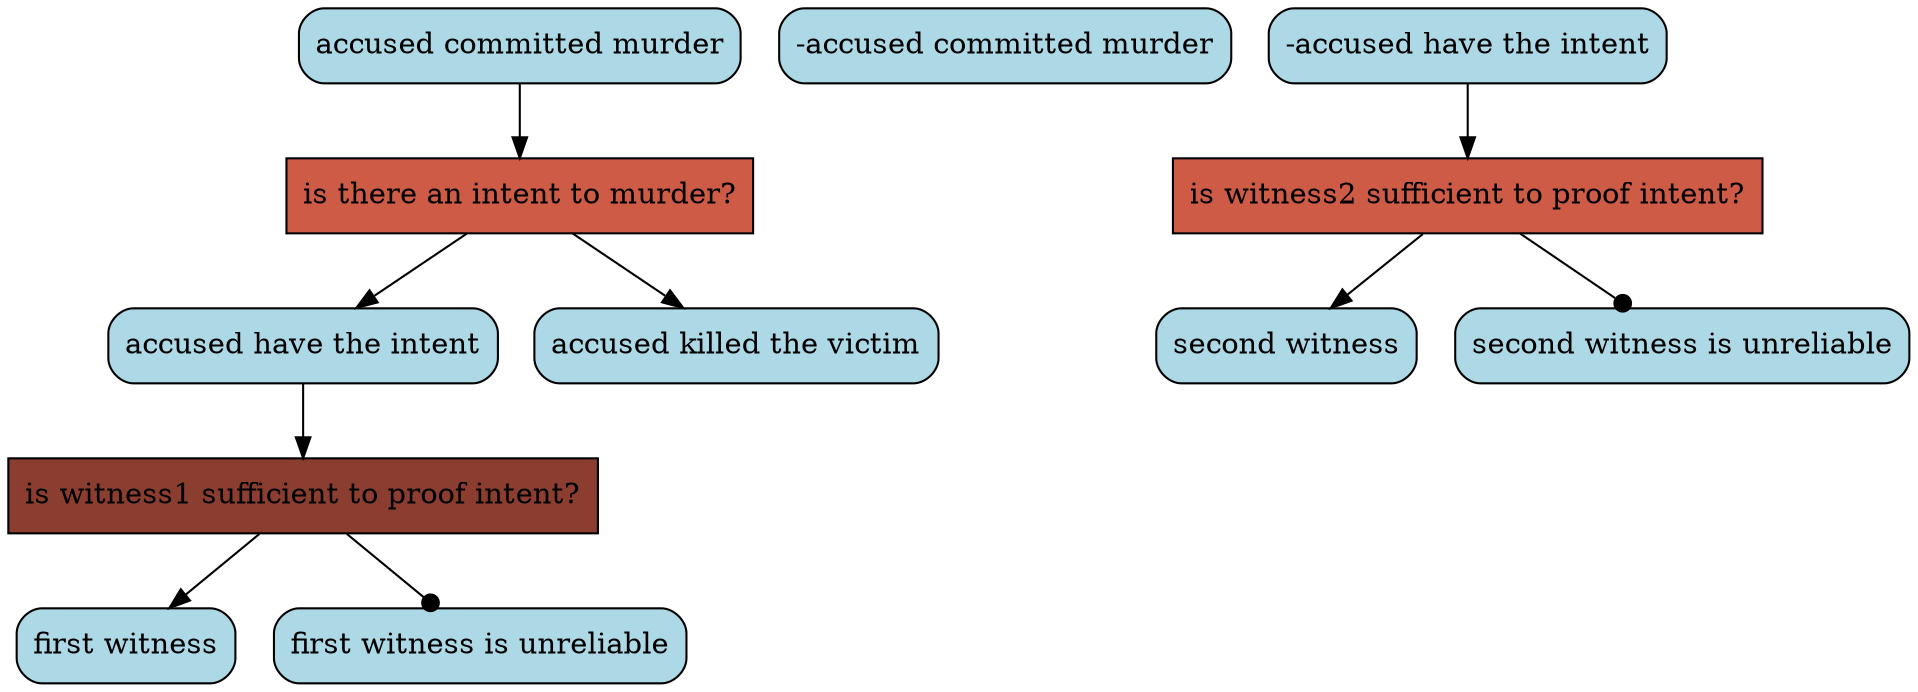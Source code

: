 digraph G{ 
"is there an intent to murder?" [color="black", fillcolor="coral3",fixedsize=false, shape=box, style="filled"]; 
"accused committed murder" [color="black", fillcolor="lightblue", fixedsize=false,  shape="box", style="rounded,filled"]; 
"-accused committed murder" [color="black", fillcolor="lightblue", fixedsize=false,  shape="box", style="rounded,filled"]; 
"accused have the intent" [color="black", fillcolor="lightblue", fixedsize=false,  shape="box", style="rounded,filled"]; 
"accused killed the victim" [color="black", fillcolor="lightblue", fixedsize=false,  shape="box", style="rounded,filled"]; 
"is witness1 sufficient to proof intent?" [color="black", fillcolor="coral4",fixedsize=false, shape=box, style="filled"]; 
"-accused have the intent" [color="black", fillcolor="lightblue", fixedsize=false,  shape="box", style="rounded,filled"]; 
"first witness" [color="black", fillcolor="lightblue", fixedsize=false,  shape="box", style="rounded,filled"]; 
"first witness is unreliable" [color="black", fillcolor="lightblue", fixedsize=false,  shape="box", style="rounded,filled"]; 
"is witness2 sufficient to proof intent?" [color="black", fillcolor="coral3",fixedsize=false, shape=box, style="filled"]; 
"second witness" [color="black", fillcolor="lightblue", fixedsize=false,  shape="box", style="rounded,filled"]; 
"second witness is unreliable" [color="black", fillcolor="lightblue", fixedsize=false,  shape="box", style="rounded,filled"]; 
"accused committed murder" -> "is there an intent to murder?" ; 
"is there an intent to murder?" -> "accused have the intent" ; 
"is there an intent to murder?" -> "accused killed the victim" ; 
"accused have the intent" -> "is witness1 sufficient to proof intent?" ; 
"is witness1 sufficient to proof intent?" -> "first witness" ; 
"is witness1 sufficient to proof intent?" -> "first witness is unreliable" [arrowhead=dot] ; 
"-accused have the intent" -> "is witness2 sufficient to proof intent?" ; 
"is witness2 sufficient to proof intent?" -> "second witness" ; 
"is witness2 sufficient to proof intent?" -> "second witness is unreliable" [arrowhead=dot] ; 
}
